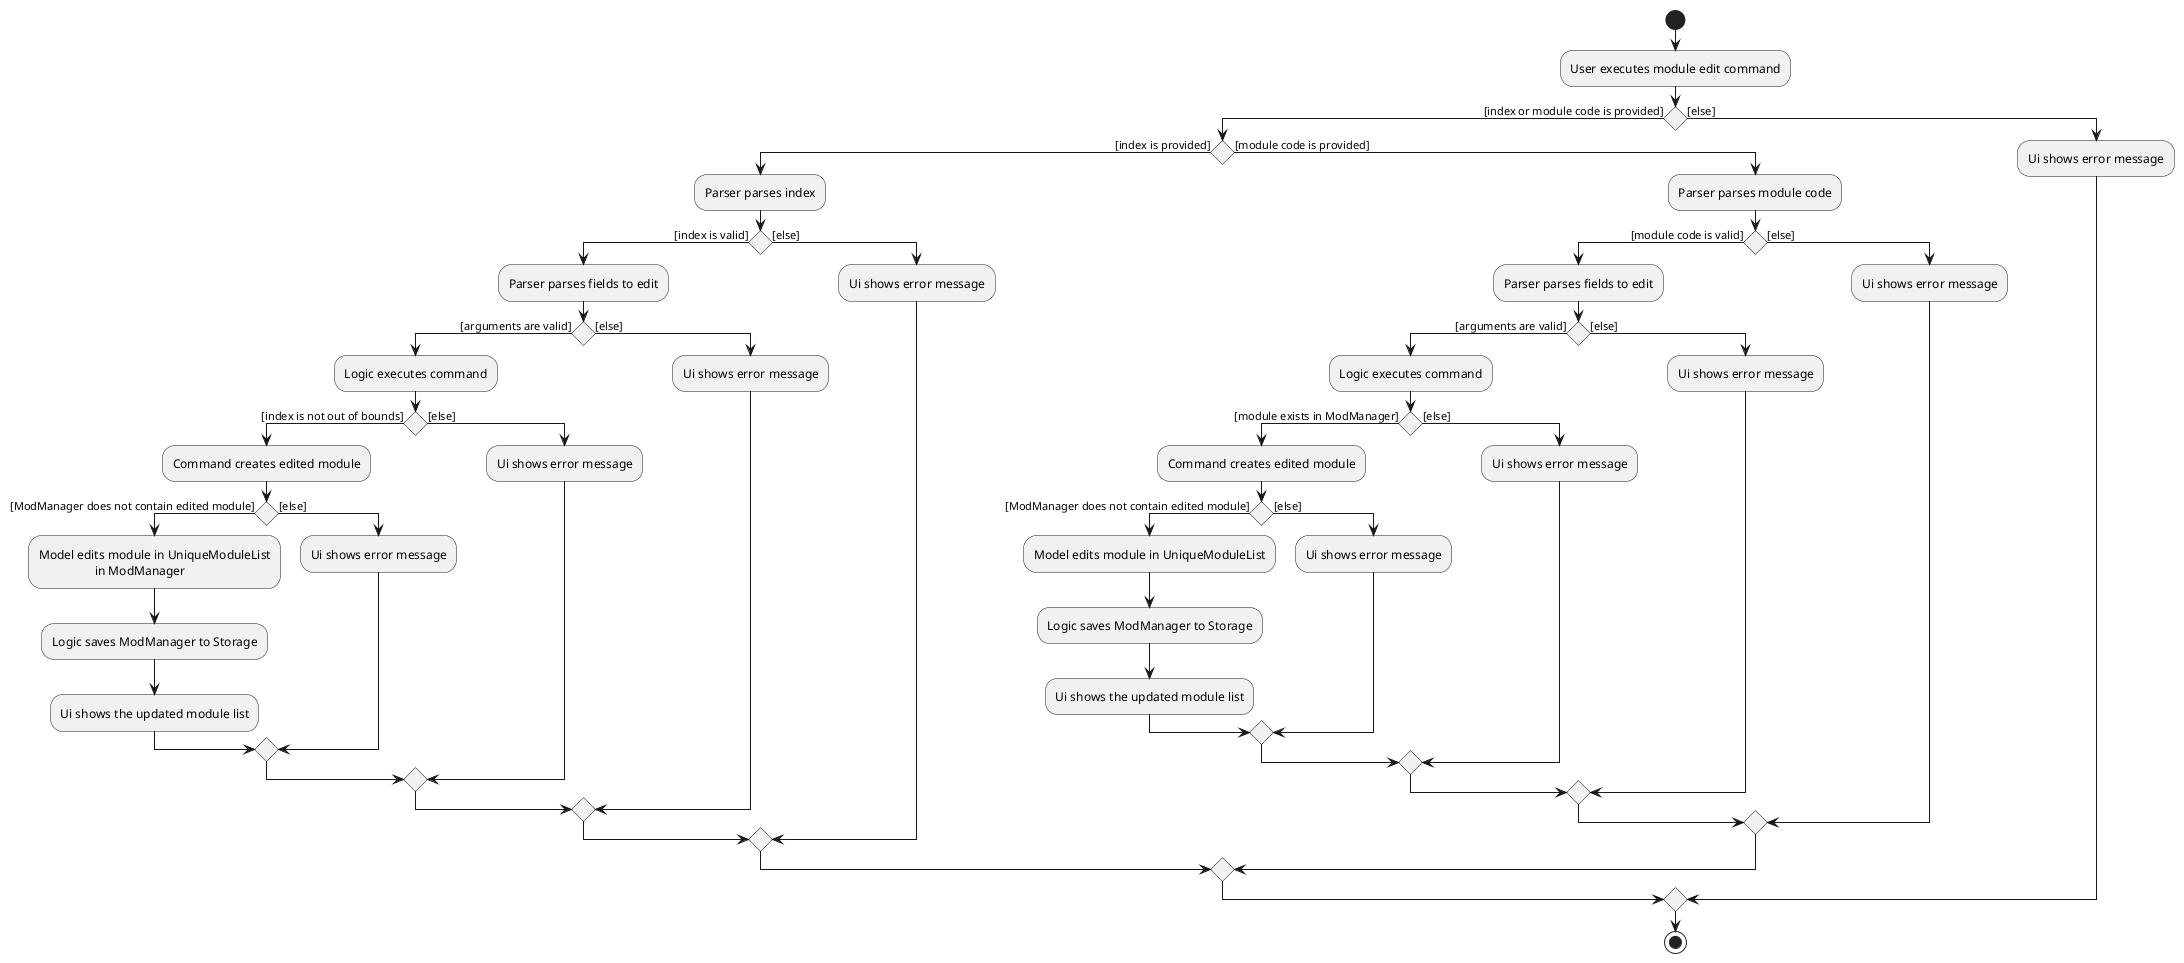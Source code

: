 @startuml
start
:User executes module edit command;
if () then ([index or module code is provided])
    if () then ([index is provided])
        :Parser parses index;
        if () then ([index is valid])
            :Parser parses fields to edit;
            if () then ([arguments are valid])
                :Logic executes command;
                if () then ([index is not out of bounds])
                    :Command creates edited module;
                    if () then ([ModManager does not contain edited module])
                        :Model edits module in UniqueModuleList
                                          in ModManager;
                        :Logic saves ModManager to Storage;
                        :Ui shows the updated module list;
                    else ([else])
                        :Ui shows error message;
                    endif
                else ([else])
                    :Ui shows error message;
                endif
            else ([else])
                :Ui shows error message;
            endif
        else ([else])
            :Ui shows error message;
        endif
    else ([module code is provided])
        :Parser parses module code;
        if () then ([module code is valid])
            :Parser parses fields to edit;
            if () then ([arguments are valid])
                :Logic executes command;
                if () then ([module exists in ModManager])
                    :Command creates edited module;
                    if () then ([ModManager does not contain edited module])
                        :Model edits module in UniqueModuleList;
                        :Logic saves ModManager to Storage;
                        :Ui shows the updated module list;
                    else ([else])
                        :Ui shows error message;
                    endif
                else ([else])
                    :Ui shows error message;
                endif
            else ([else])
                :Ui shows error message;
            endif
        else ([else])
            :Ui shows error message;
        endif
    endif
else ([else])
    :Ui shows error message;
endif
stop
@enduml
